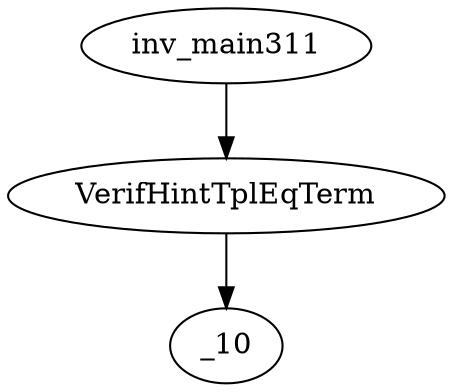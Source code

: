digraph dag {
0 [label="inv_main311"];
1 [label="VerifHintTplEqTerm"];
2 [label="_10"];
0->1
1 -> 2
}
